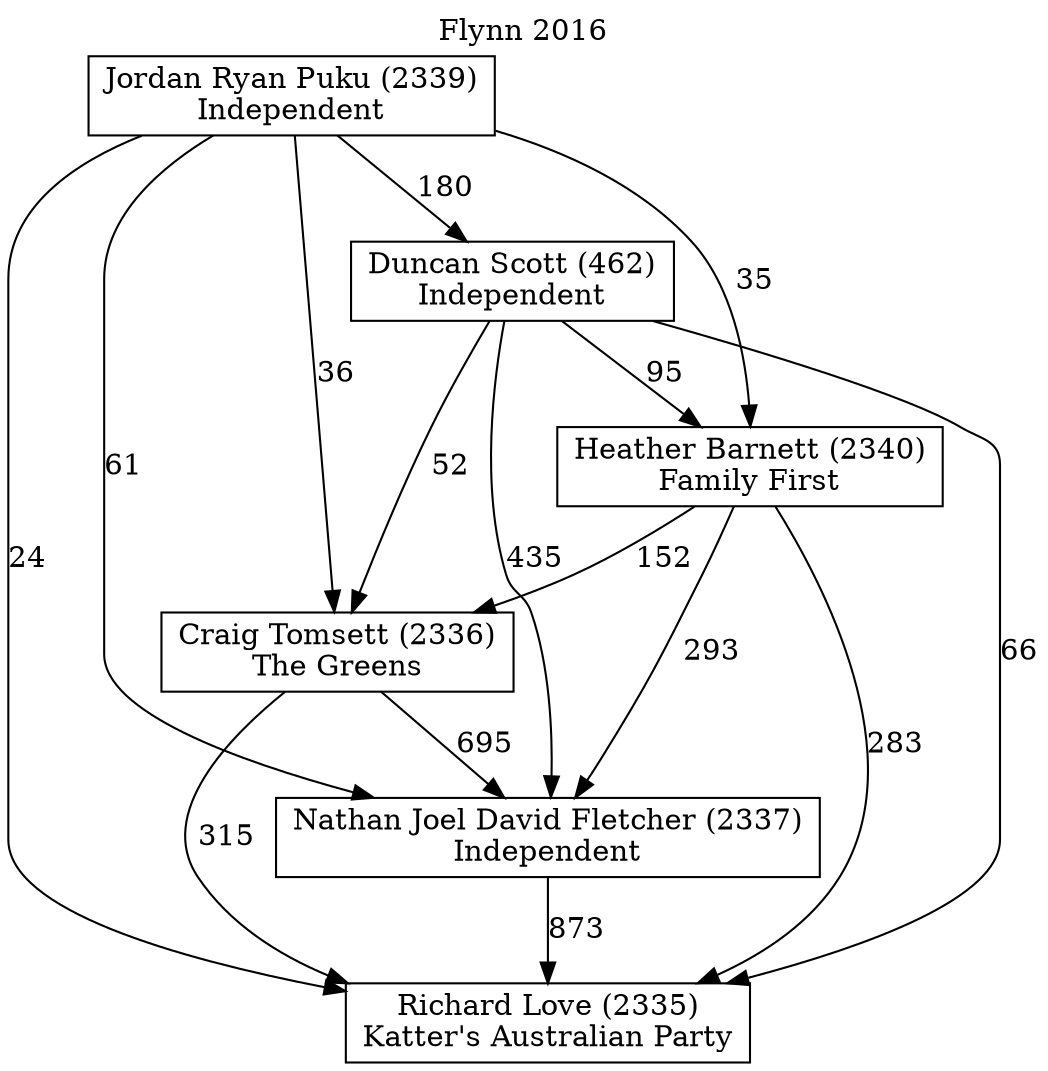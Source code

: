 // House preference flow
digraph "Richard Love (2335)_Flynn_2016" {
	graph [label="Flynn 2016" labelloc=t mclimit=2]
	node [shape=box]
	"Richard Love (2335)" [label="Richard Love (2335)
Katter's Australian Party"]
	"Nathan Joel David Fletcher (2337)" [label="Nathan Joel David Fletcher (2337)
Independent"]
	"Craig Tomsett (2336)" [label="Craig Tomsett (2336)
The Greens"]
	"Heather Barnett (2340)" [label="Heather Barnett (2340)
Family First"]
	"Duncan Scott (462)" [label="Duncan Scott (462)
Independent"]
	"Jordan Ryan Puku (2339)" [label="Jordan Ryan Puku (2339)
Independent"]
	"Nathan Joel David Fletcher (2337)" -> "Richard Love (2335)" [label=873]
	"Craig Tomsett (2336)" -> "Nathan Joel David Fletcher (2337)" [label=695]
	"Heather Barnett (2340)" -> "Craig Tomsett (2336)" [label=152]
	"Duncan Scott (462)" -> "Heather Barnett (2340)" [label=95]
	"Jordan Ryan Puku (2339)" -> "Duncan Scott (462)" [label=180]
	"Craig Tomsett (2336)" -> "Richard Love (2335)" [label=315]
	"Heather Barnett (2340)" -> "Richard Love (2335)" [label=283]
	"Duncan Scott (462)" -> "Richard Love (2335)" [label=66]
	"Jordan Ryan Puku (2339)" -> "Richard Love (2335)" [label=24]
	"Jordan Ryan Puku (2339)" -> "Heather Barnett (2340)" [label=35]
	"Duncan Scott (462)" -> "Craig Tomsett (2336)" [label=52]
	"Jordan Ryan Puku (2339)" -> "Craig Tomsett (2336)" [label=36]
	"Heather Barnett (2340)" -> "Nathan Joel David Fletcher (2337)" [label=293]
	"Duncan Scott (462)" -> "Nathan Joel David Fletcher (2337)" [label=435]
	"Jordan Ryan Puku (2339)" -> "Nathan Joel David Fletcher (2337)" [label=61]
}

